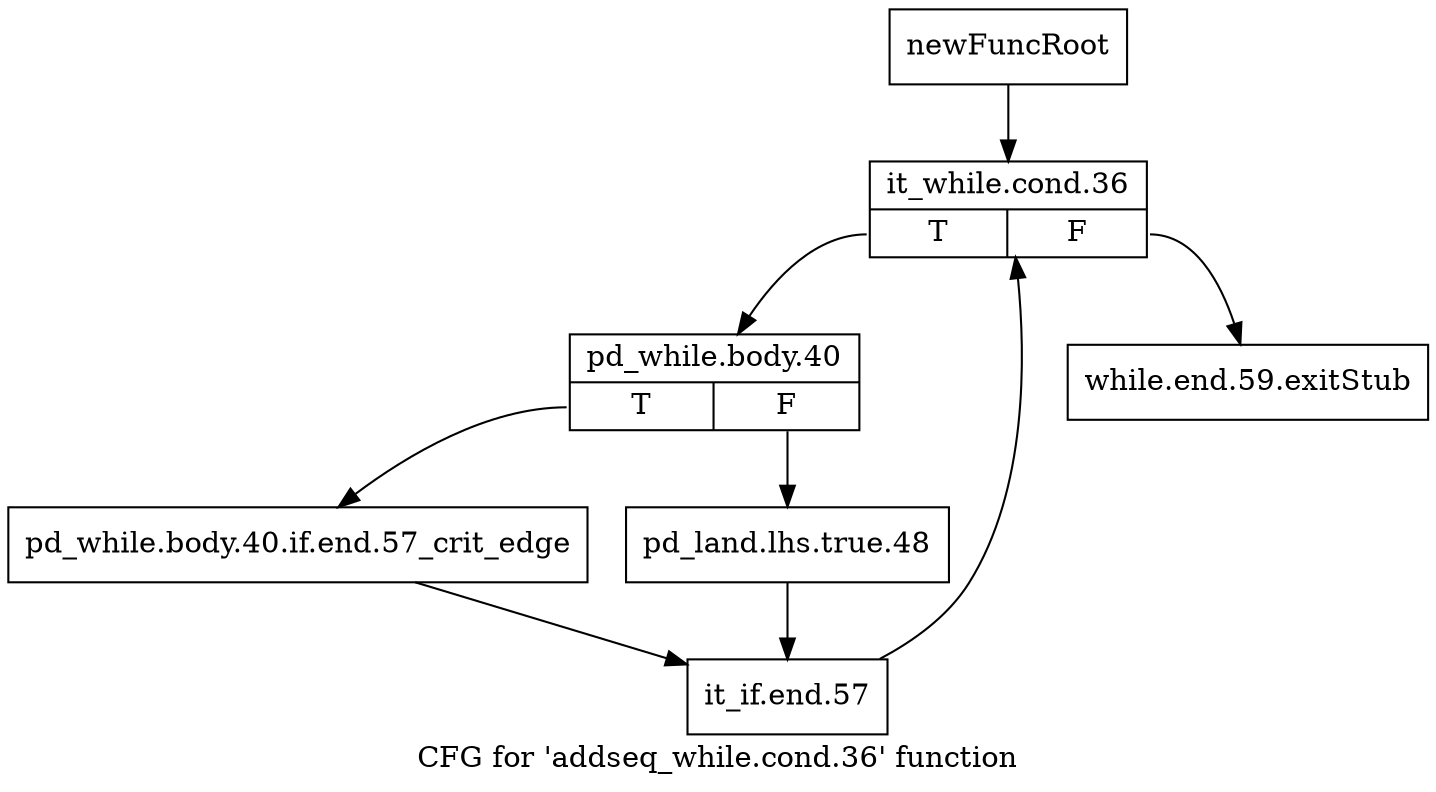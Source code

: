 digraph "CFG for 'addseq_while.cond.36' function" {
	label="CFG for 'addseq_while.cond.36' function";

	Node0x3481390 [shape=record,label="{newFuncRoot}"];
	Node0x3481390 -> Node0x34859d0;
	Node0x3485980 [shape=record,label="{while.end.59.exitStub}"];
	Node0x34859d0 [shape=record,label="{it_while.cond.36|{<s0>T|<s1>F}}"];
	Node0x34859d0:s0 -> Node0x3485a20;
	Node0x34859d0:s1 -> Node0x3485980;
	Node0x3485a20 [shape=record,label="{pd_while.body.40|{<s0>T|<s1>F}}"];
	Node0x3485a20:s0 -> Node0x3485ac0;
	Node0x3485a20:s1 -> Node0x3485a70;
	Node0x3485a70 [shape=record,label="{pd_land.lhs.true.48}"];
	Node0x3485a70 -> Node0x3485b10;
	Node0x3485ac0 [shape=record,label="{pd_while.body.40.if.end.57_crit_edge}"];
	Node0x3485ac0 -> Node0x3485b10;
	Node0x3485b10 [shape=record,label="{it_if.end.57}"];
	Node0x3485b10 -> Node0x34859d0;
}
